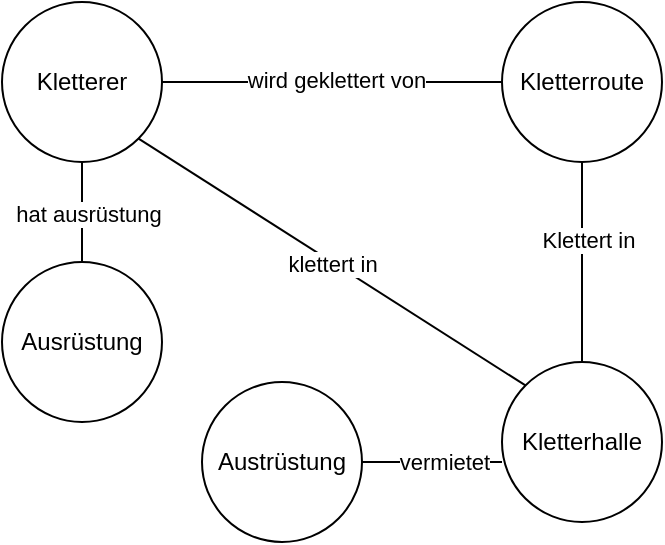 <mxfile version="26.0.16">
  <diagram name="Seite-1" id="Zbd_mD1BBimEMzt7zhM2">
    <mxGraphModel dx="875" dy="558" grid="1" gridSize="10" guides="1" tooltips="1" connect="1" arrows="1" fold="1" page="1" pageScale="1" pageWidth="827" pageHeight="1169" math="0" shadow="0">
      <root>
        <mxCell id="0" />
        <mxCell id="1" parent="0" />
        <mxCell id="96OrnSGQLRr0cqlxV0rJ-6" value="" style="rounded=0;orthogonalLoop=1;jettySize=auto;html=1;endArrow=none;startFill=0;" edge="1" parent="1" source="96OrnSGQLRr0cqlxV0rJ-1" target="96OrnSGQLRr0cqlxV0rJ-3">
          <mxGeometry relative="1" as="geometry" />
        </mxCell>
        <mxCell id="96OrnSGQLRr0cqlxV0rJ-10" value="hat ausrüstung" style="edgeLabel;html=1;align=center;verticalAlign=middle;resizable=0;points=[];" vertex="1" connectable="0" parent="96OrnSGQLRr0cqlxV0rJ-6">
          <mxGeometry x="0.036" y="3" relative="1" as="geometry">
            <mxPoint as="offset" />
          </mxGeometry>
        </mxCell>
        <mxCell id="96OrnSGQLRr0cqlxV0rJ-8" style="rounded=0;orthogonalLoop=1;jettySize=auto;html=1;exitX=1;exitY=1;exitDx=0;exitDy=0;entryX=0;entryY=0;entryDx=0;entryDy=0;endArrow=none;startFill=0;" edge="1" parent="1" source="96OrnSGQLRr0cqlxV0rJ-1" target="96OrnSGQLRr0cqlxV0rJ-4">
          <mxGeometry relative="1" as="geometry" />
        </mxCell>
        <mxCell id="96OrnSGQLRr0cqlxV0rJ-9" value="klettert in" style="edgeLabel;html=1;align=center;verticalAlign=middle;resizable=0;points=[];" vertex="1" connectable="0" parent="96OrnSGQLRr0cqlxV0rJ-8">
          <mxGeometry x="-0.002" y="-1" relative="1" as="geometry">
            <mxPoint as="offset" />
          </mxGeometry>
        </mxCell>
        <mxCell id="96OrnSGQLRr0cqlxV0rJ-1" value="Kletterer" style="ellipse;whiteSpace=wrap;html=1;aspect=fixed;" vertex="1" parent="1">
          <mxGeometry x="180" y="190" width="80" height="80" as="geometry" />
        </mxCell>
        <mxCell id="96OrnSGQLRr0cqlxV0rJ-5" style="edgeStyle=orthogonalEdgeStyle;rounded=0;orthogonalLoop=1;jettySize=auto;html=1;exitX=0;exitY=0.5;exitDx=0;exitDy=0;entryX=1;entryY=0.5;entryDx=0;entryDy=0;endArrow=none;startFill=0;" edge="1" parent="1" source="96OrnSGQLRr0cqlxV0rJ-2" target="96OrnSGQLRr0cqlxV0rJ-1">
          <mxGeometry relative="1" as="geometry" />
        </mxCell>
        <mxCell id="96OrnSGQLRr0cqlxV0rJ-14" value="wird geklettert von" style="edgeLabel;html=1;align=center;verticalAlign=middle;resizable=0;points=[];" vertex="1" connectable="0" parent="96OrnSGQLRr0cqlxV0rJ-5">
          <mxGeometry x="-0.017" y="-1" relative="1" as="geometry">
            <mxPoint as="offset" />
          </mxGeometry>
        </mxCell>
        <mxCell id="96OrnSGQLRr0cqlxV0rJ-12" style="rounded=0;orthogonalLoop=1;jettySize=auto;html=1;entryX=0.5;entryY=0;entryDx=0;entryDy=0;endArrow=none;startFill=0;" edge="1" parent="1" source="96OrnSGQLRr0cqlxV0rJ-2" target="96OrnSGQLRr0cqlxV0rJ-4">
          <mxGeometry relative="1" as="geometry" />
        </mxCell>
        <mxCell id="96OrnSGQLRr0cqlxV0rJ-13" value="Klettert in" style="edgeLabel;html=1;align=center;verticalAlign=middle;resizable=0;points=[];" vertex="1" connectable="0" parent="96OrnSGQLRr0cqlxV0rJ-12">
          <mxGeometry x="-0.228" y="3" relative="1" as="geometry">
            <mxPoint as="offset" />
          </mxGeometry>
        </mxCell>
        <mxCell id="96OrnSGQLRr0cqlxV0rJ-2" value="Kletterroute" style="ellipse;whiteSpace=wrap;html=1;aspect=fixed;" vertex="1" parent="1">
          <mxGeometry x="430" y="190" width="80" height="80" as="geometry" />
        </mxCell>
        <mxCell id="96OrnSGQLRr0cqlxV0rJ-3" value="Ausrüstung" style="ellipse;whiteSpace=wrap;html=1;aspect=fixed;" vertex="1" parent="1">
          <mxGeometry x="180" y="320" width="80" height="80" as="geometry" />
        </mxCell>
        <mxCell id="96OrnSGQLRr0cqlxV0rJ-4" value="Kletterhalle" style="ellipse;whiteSpace=wrap;html=1;aspect=fixed;" vertex="1" parent="1">
          <mxGeometry x="430" y="370" width="80" height="80" as="geometry" />
        </mxCell>
        <mxCell id="96OrnSGQLRr0cqlxV0rJ-11" value="Austrüstung" style="ellipse;whiteSpace=wrap;html=1;aspect=fixed;" vertex="1" parent="1">
          <mxGeometry x="280" y="380" width="80" height="80" as="geometry" />
        </mxCell>
        <mxCell id="96OrnSGQLRr0cqlxV0rJ-15" style="rounded=0;orthogonalLoop=1;jettySize=auto;html=1;entryX=0;entryY=1;entryDx=0;entryDy=0;endArrow=none;startFill=0;exitX=1;exitY=0.5;exitDx=0;exitDy=0;" edge="1" parent="1" source="96OrnSGQLRr0cqlxV0rJ-11">
          <mxGeometry relative="1" as="geometry">
            <mxPoint x="338.279" y="421.415" as="sourcePoint" />
            <mxPoint x="429.996" y="420.004" as="targetPoint" />
          </mxGeometry>
        </mxCell>
        <mxCell id="96OrnSGQLRr0cqlxV0rJ-16" value="vermietet" style="edgeLabel;html=1;align=center;verticalAlign=middle;resizable=0;points=[];" vertex="1" connectable="0" parent="96OrnSGQLRr0cqlxV0rJ-15">
          <mxGeometry x="-0.209" y="-2" relative="1" as="geometry">
            <mxPoint x="13" y="-2" as="offset" />
          </mxGeometry>
        </mxCell>
      </root>
    </mxGraphModel>
  </diagram>
</mxfile>
